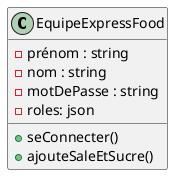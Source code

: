 @startuml EquipeExpressFood

Class EquipeExpressFood {
    - prénom : string
    - nom : string
    - motDePasse : string
    - roles: json
    
    + seConnecter()
    + ajouteSaleEtSucre()
}

@enduml




